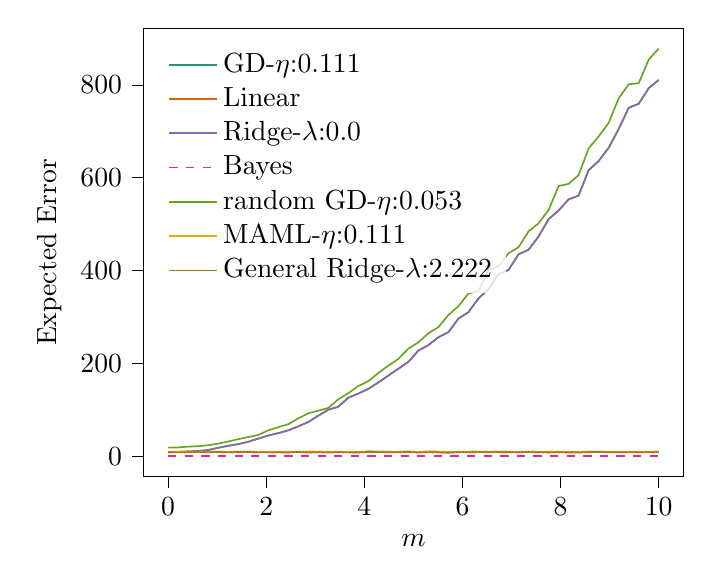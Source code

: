 % This file was created with tikzplotlib v0.10.1.
\begin{tikzpicture}

\definecolor{chocolate217952}{RGB}{217,95,2}
\definecolor{darkcyan27158119}{RGB}{27,158,119}
\definecolor{darkgoldenrod16611829}{RGB}{166,118,29}
\definecolor{darkgray176}{RGB}{176,176,176}
\definecolor{deeppink23141138}{RGB}{231,41,138}
\definecolor{lightslategray117112179}{RGB}{117,112,179}
\definecolor{olivedrab10216630}{RGB}{102,166,30}
\definecolor{orange2301712}{RGB}{230,171,2}

\begin{axis}[
legend cell align={left},
legend style={
  fill opacity=0.8,
  draw opacity=1,
  text opacity=1,
  at={(0.03,0.97)},
  anchor=north west,
  draw=none
},
tick align=outside,
tick pos=left,
x grid style={darkgray176},
xlabel={\(\displaystyle m\)},
xmin=-0.5, xmax=10.5,
xtick style={color=black},
y grid style={darkgray176},
ylabel={Expected Error},
ymin=-42.846, ymax=921.754,
ytick style={color=black}
]
\addplot [semithick, darkcyan27158119]
table {%
0 10.279
0.204 9.935
0.408 10.396
0.612 10.563
0.816 10.298
1.02 10.722
1.224 9.991
1.429 10.755
1.633 10.8
1.837 9.833
2.041 10.133
2.245 9.78
2.449 9.686
2.653 10.787
2.857 9.602
3.061 10.189
3.265 9.754
3.469 10.287
3.673 9.654
3.878 9.466
4.082 11.137
4.286 10.539
4.49 10.338
4.694 10.182
4.898 11.011
5.102 9.518
5.306 10.746
5.51 10.001
5.714 8.982
5.918 10.527
6.122 10.172
6.327 10.712
6.531 10.651
6.735 10.545
6.939 10.32
7.143 10.245
7.347 10.577
7.551 10.267
7.755 9.557
7.959 10.463
8.163 9.558
8.367 9.721
8.571 10.522
8.776 10.691
8.98 10.104
9.184 10.07
9.388 9.979
9.592 10.014
9.796 10.007
10 10.547
};
\addlegendentry{GD-$\eta$:0.111}
\addplot [semithick, chocolate217952]
table {%
0 9.411
0.204 10.112
0.408 10.958
0.612 11.958
0.816 14.238
1.02 19.037
1.224 23.161
1.429 26.847
1.633 31.897
1.837 38.739
2.041 45.361
2.245 50.501
2.449 56.618
2.653 65.137
2.857 74.417
3.061 88.14
3.265 100.93
3.469 107.26
3.673 126.828
3.878 135.688
4.082 145.875
4.286 159.703
4.49 174.542
4.694 189.205
4.898 203.98
5.102 228.094
5.306 239.976
5.51 256.954
5.714 267.879
5.918 297.02
6.122 310.711
6.327 340.725
6.531 359.926
6.735 392.966
6.939 401.668
7.143 435.35
7.347 445.181
7.551 473.696
7.755 510.773
7.959 529.561
8.163 553.426
8.367 561.574
8.571 616.323
8.776 636.01
8.98 664.569
9.184 704.914
9.388 750.442
9.592 759.162
9.796 792.82
10 810.33
};
\addlegendentry{Linear}
\addplot [semithick, lightslategray117112179]
table {%
0 9.41
0.204 10.112
0.408 10.958
0.612 11.958
0.816 14.238
1.02 19.037
1.224 23.161
1.429 26.847
1.633 31.896
1.837 38.739
2.041 45.361
2.245 50.501
2.449 56.618
2.653 65.137
2.857 74.417
3.061 88.14
3.265 100.93
3.469 107.26
3.673 126.828
3.878 135.687
4.082 145.875
4.286 159.703
4.49 174.542
4.694 189.205
4.898 203.98
5.102 228.094
5.306 239.976
5.51 256.954
5.714 267.879
5.918 297.02
6.122 310.711
6.327 340.725
6.531 359.926
6.735 392.966
6.939 401.668
7.143 435.35
7.347 445.18
7.551 473.696
7.755 510.773
7.959 529.561
8.163 553.426
8.367 561.574
8.571 616.323
8.776 636.01
8.98 664.569
9.184 704.913
9.388 750.442
9.592 759.162
9.796 792.82
10 810.33
};
\addlegendentry{Ridge-$\lambda$:0.0}
\addplot [semithick, deeppink23141138, dashed]
table {%
0 1.0
0.204 1.0
0.408 1.0
0.612 1.0
0.816 1.0
1.02 1.0
1.224 1.0
1.429 1.0
1.633 1.0
1.837 1.0
2.041 1.0
2.245 1.0
2.449 1.0
2.653 1.0
2.857 1.0
3.061 1.0
3.265 1.0
3.469 1.0
3.673 1.0
3.878 1.0
4.082 1.0
4.286 1.0
4.49 1.0
4.694 1.0
4.898 1.0
5.102 1.0
5.306 1.0
5.51 1.0
5.714 1.0
5.918 1.0
6.122 1.0
6.327 1.0
6.531 1.0
6.735 1.0
6.939 1.0
7.143 1.0
7.347 1.0
7.551 1.0
7.755 1.0
7.959 1.0
8.163 1.0
8.367 1.0
8.571 1.0
8.776 1.0
8.98 1.0
9.184 1.0
9.388 1.0
9.592 1.0
9.796 1.0
10 1.0
};
\addlegendentry{Bayes}
\addplot [semithick, olivedrab10216630]
table {%
0 19.273
0.204 19.777
0.408 21.494
0.612 22.405
0.816 24.52
1.02 27.791
1.224 32.52
1.429 37.478
1.633 42.155
1.837 46.463
2.041 56.592
2.245 63.264
2.449 69.681
2.653 82.293
2.857 93.327
3.061 98.727
3.265 104.829
3.469 123.076
3.673 136.522
3.878 151.979
4.082 162.46
4.286 179.94
4.49 195.701
4.694 210.35
4.898 232.399
5.102 245.84
5.306 265.452
5.51 278.772
5.714 304.572
5.918 323.779
6.122 351.108
6.327 356.199
6.531 402.358
6.735 408.795
6.939 437.473
7.143 450.662
7.347 484.703
7.551 501.905
7.755 530.631
7.959 582.116
8.163 586.922
8.367 605.725
8.571 663.081
8.776 688.964
8.98 718.214
9.184 771.001
9.388 801.163
9.592 803.386
9.796 854.273
10 877.908
};
\addlegendentry{random GD-$\eta$:0.053}
\addplot [semithick, orange2301712]
table {%
0 10.38
0.204 10.311
0.408 10.832
0.612 10.317
0.816 10.242
1.02 10.814
1.224 9.97
1.429 10.126
1.633 10.703
1.837 9.987
2.041 10.326
2.245 10.359
2.449 10.571
2.653 10.243
2.857 11.112
3.061 10.711
3.265 10.288
3.469 10.566
3.673 9.959
3.878 10.313
4.082 10.471
4.286 10.288
4.49 10.742
4.694 10.283
4.898 10.788
5.102 10.026
5.306 11.268
5.51 10.834
5.714 10.075
5.918 10.112
6.122 10.354
6.327 10.848
6.531 10.19
6.735 10.659
6.939 10.569
7.143 9.606
7.347 10.717
7.551 9.984
7.755 10.993
7.959 10.667
8.163 10.115
8.367 10.502
8.571 10.668
8.776 9.48
8.98 10.702
9.184 10.033
9.388 10.678
9.592 10.655
9.796 10.252
10 10.436
};
\addlegendentry{MAML-$\eta$:0.111}
\addplot [semithick, darkgoldenrod16611829]
table {%
0 9.579
0.204 9.097
0.408 9.719
0.612 9.782
0.816 9.375
1.02 9.87
1.224 9.08
1.429 9.884
1.633 9.946
1.837 9.087
2.041 9.084
2.245 9.081
2.449 8.867
2.653 9.919
2.857 8.747
3.061 9.329
3.265 8.914
3.469 9.362
3.673 9.058
3.878 8.742
4.082 10.137
4.286 9.694
4.49 9.372
4.694 9.36
4.898 10.027
5.102 8.812
5.306 9.756
5.51 9.162
5.714 8.312
5.918 9.712
6.122 9.254
6.327 9.718
6.531 9.732
6.735 9.47
6.939 9.527
7.143 9.444
7.347 9.807
7.551 9.365
7.755 8.913
7.959 9.43
8.163 8.808
8.367 8.843
8.571 9.737
8.776 9.966
8.98 9.344
9.184 9.254
9.388 9.392
9.592 9.328
9.796 9.28
10 9.794
};
\addlegendentry{General Ridge-$\lambda$:2.222}
\end{axis}

\end{tikzpicture}

